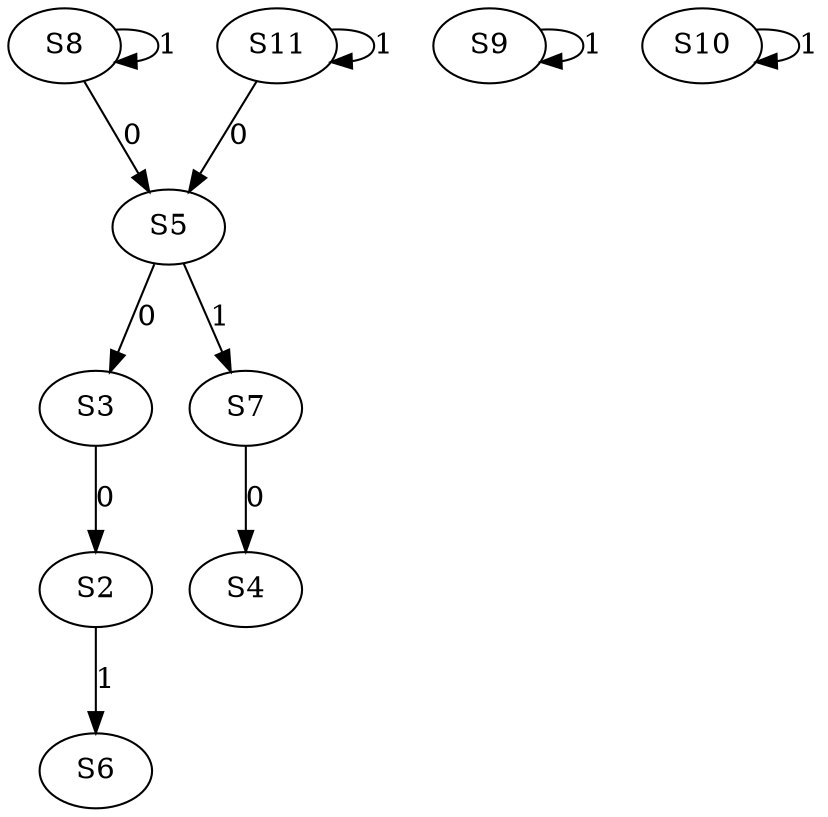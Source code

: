 strict digraph {
	S3 -> S2 [ label = 0 ];
	S5 -> S3 [ label = 0 ];
	S7 -> S4 [ label = 0 ];
	S8 -> S5 [ label = 0 ];
	S2 -> S6 [ label = 1 ];
	S5 -> S7 [ label = 1 ];
	S8 -> S8 [ label = 1 ];
	S9 -> S9 [ label = 1 ];
	S10 -> S10 [ label = 1 ];
	S11 -> S11 [ label = 1 ];
	S11 -> S5 [ label = 0 ];
}
